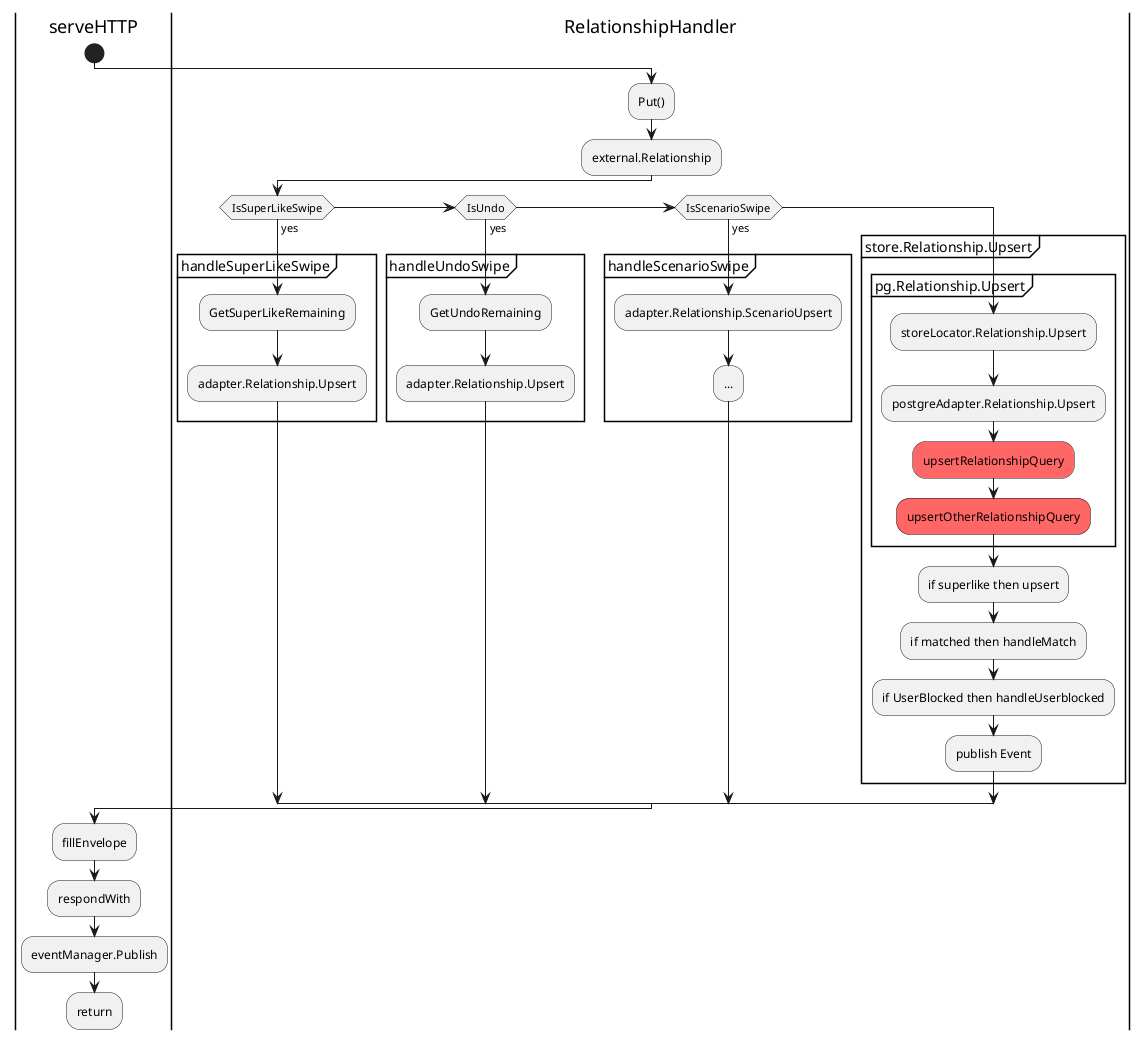 @startuml
|serveHTTP|
start
|RelationshipHandler|
:Put();
:external.Relationship;
if (IsSuperLikeSwipe) then (yes)
    partition handleSuperLikeSwipe {
        :GetSuperLikeRemaining;
        :adapter.Relationship.Upsert;
    }
elseif (IsUndo) then (yes)
    partition handleUndoSwipe {
        :GetUndoRemaining;
        :adapter.Relationship.Upsert;
    }
elseif (IsScenarioSwipe) then (yes)
    partition handleScenarioSwipe {
        :adapter.Relationship.ScenarioUpsert;
        :...;
    }
else
    partition store.Relationship.Upsert {
        partition pg.Relationship.Upsert {
            :storeLocator.Relationship.Upsert;
            :postgreAdapter.Relationship.Upsert;
            #FF6666:upsertRelationshipQuery;
            #FF6666:upsertOtherRelationshipQuery;
        }
        :if superlike then upsert;
        :if matched then handleMatch;
        :if UserBlocked then handleUserblocked;
        :publish Event;
    }



endif

|serveHTTP|
:fillEnvelope;
:respondWith;
:eventManager.Publish;
:return;
@enduml